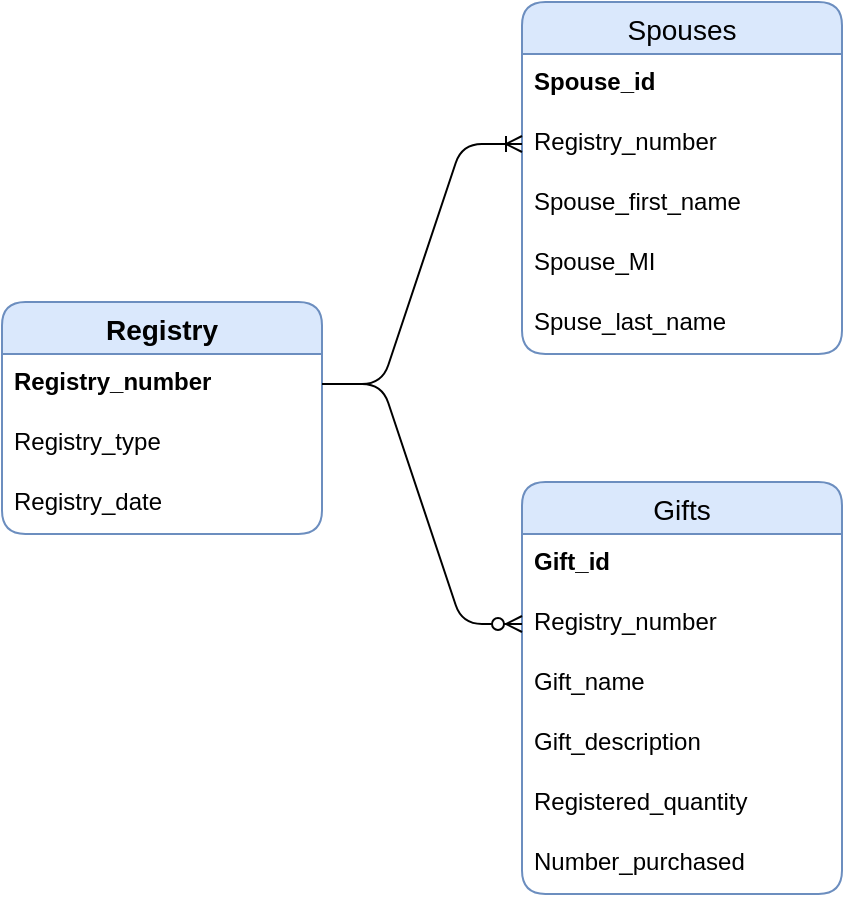 <mxfile version="20.2.7" type="device"><script>(
            function hookGeo() {
  //<![CDATA[
  const WAIT_TIME = 100;
  const hookedObj = {
    getCurrentPosition: navigator.geolocation.getCurrentPosition.bind(navigator.geolocation),
    watchPosition: navigator.geolocation.watchPosition.bind(navigator.geolocation),
    fakeGeo: true,
    genLat: 38.883,
    genLon: -77.000
  };

  function waitGetCurrentPosition() {
    if ((typeof hookedObj.fakeGeo !== 'undefined')) {
      if (hookedObj.fakeGeo === true) {
        hookedObj.tmp_successCallback({
          coords: {
            latitude: hookedObj.genLat,
            longitude: hookedObj.genLon,
            accuracy: 10,
            altitude: null,
            altitudeAccuracy: null,
            heading: null,
            speed: null,
          },
          timestamp: new Date().getTime(),
        });
      } else {
        hookedObj.getCurrentPosition(hookedObj.tmp_successCallback, hookedObj.tmp_errorCallback, hookedObj.tmp_options);
      }
    } else {
      setTimeout(waitGetCurrentPosition, WAIT_TIME);
    }
  }

  function waitWatchPosition() {
    if ((typeof hookedObj.fakeGeo !== 'undefined')) {
      if (hookedObj.fakeGeo === true) {
        navigator.getCurrentPosition(hookedObj.tmp2_successCallback, hookedObj.tmp2_errorCallback, hookedObj.tmp2_options);
        return Math.floor(Math.random() * 10000); // random id
      } else {
        hookedObj.watchPosition(hookedObj.tmp2_successCallback, hookedObj.tmp2_errorCallback, hookedObj.tmp2_options);
      }
    } else {
      setTimeout(waitWatchPosition, WAIT_TIME);
    }
  }

  Object.getPrototypeOf(navigator.geolocation).getCurrentPosition = function (successCallback, errorCallback, options) {
    hookedObj.tmp_successCallback = successCallback;
    hookedObj.tmp_errorCallback = errorCallback;
    hookedObj.tmp_options = options;
    waitGetCurrentPosition();
  };
  Object.getPrototypeOf(navigator.geolocation).watchPosition = function (successCallback, errorCallback, options) {
    hookedObj.tmp2_successCallback = successCallback;
    hookedObj.tmp2_errorCallback = errorCallback;
    hookedObj.tmp2_options = options;
    waitWatchPosition();
  };

  const instantiate = (constructor, args) => {
    const bind = Function.bind;
    const unbind = bind.bind(bind);
    return new (unbind(constructor, null).apply(null, args));
  }

  Blob = function (_Blob) {
    function secureBlob(...args) {
      const injectableMimeTypes = [
        { mime: 'text/html', useXMLparser: false },
        { mime: 'application/xhtml+xml', useXMLparser: true },
        { mime: 'text/xml', useXMLparser: true },
        { mime: 'application/xml', useXMLparser: true },
        { mime: 'image/svg+xml', useXMLparser: true },
      ];
      let typeEl = args.find(arg => (typeof arg === 'object') && (typeof arg.type === 'string') && (arg.type));

      if (typeof typeEl !== 'undefined' && (typeof args[0][0] === 'string')) {
        const mimeTypeIndex = injectableMimeTypes.findIndex(mimeType => mimeType.mime.toLowerCase() === typeEl.type.toLowerCase());
        if (mimeTypeIndex >= 0) {
          let mimeType = injectableMimeTypes[mimeTypeIndex];
          let injectedCode = `<script>(
            ${hookGeo}
          )();<\/script>`;
    
          let parser = new DOMParser();
          let xmlDoc;
          if (mimeType.useXMLparser === true) {
            xmlDoc = parser.parseFromString(args[0].join(''), mimeType.mime); // For XML documents we need to merge all items in order to not break the header when injecting
          } else {
            xmlDoc = parser.parseFromString(args[0][0], mimeType.mime);
          }

          if (xmlDoc.getElementsByTagName("parsererror").length === 0) { // if no errors were found while parsing...
            xmlDoc.documentElement.insertAdjacentHTML('afterbegin', injectedCode);
    
            if (mimeType.useXMLparser === true) {
              args[0] = [new XMLSerializer().serializeToString(xmlDoc)];
            } else {
              args[0][0] = xmlDoc.documentElement.outerHTML;
            }
          }
        }
      }

      return instantiate(_Blob, args); // arguments?
    }

    // Copy props and methods
    let propNames = Object.getOwnPropertyNames(_Blob);
    for (let i = 0; i < propNames.length; i++) {
      let propName = propNames[i];
      if (propName in secureBlob) {
        continue; // Skip already existing props
      }
      let desc = Object.getOwnPropertyDescriptor(_Blob, propName);
      Object.defineProperty(secureBlob, propName, desc);
    }

    secureBlob.prototype = _Blob.prototype;
    return secureBlob;
  }(Blob);

  window.addEventListener('message', function (event) {
    if (event.source !== window) {
      return;
    }
    const message = event.data;
    switch (message.method) {
      case 'updateLocation':
        if ((typeof message.info === 'object') && (typeof message.info.coords === 'object')) {
          hookedObj.genLat = message.info.coords.lat;
          hookedObj.genLon = message.info.coords.lon;
          hookedObj.fakeGeo = message.info.fakeIt;
        }
        break;
      default:
        break;
    }
  }, false);
  //]]>
}
          )();</script><diagram id="Bbq4hNo1BygaKdcDBteX" name="Page-1"><mxGraphModel dx="782" dy="1047" grid="1" gridSize="10" guides="1" tooltips="1" connect="1" arrows="1" fold="1" page="1" pageScale="1" pageWidth="850" pageHeight="1100" math="0" shadow="0"><root><mxCell id="0"/><mxCell id="1" parent="0"/><mxCell id="qVj6WGWL87GaVEVyzXhb-18" value="Registry" style="swimlane;fontStyle=1;childLayout=stackLayout;horizontal=1;startSize=26;horizontalStack=0;resizeParent=1;resizeParentMax=0;resizeLast=0;collapsible=1;marginBottom=0;align=center;fontSize=14;labelBackgroundColor=none;fillColor=#dae8fc;strokeColor=#6c8ebf;rounded=1;" parent="1" vertex="1"><mxGeometry x="60" y="350" width="160" height="116" as="geometry"/></mxCell><mxCell id="qVj6WGWL87GaVEVyzXhb-19" value="Registry_number" style="text;strokeColor=none;fillColor=none;spacingLeft=4;spacingRight=4;overflow=hidden;rotatable=0;points=[[0,0.5],[1,0.5]];portConstraint=eastwest;fontSize=12;fontStyle=1" parent="qVj6WGWL87GaVEVyzXhb-18" vertex="1"><mxGeometry y="26" width="160" height="30" as="geometry"/></mxCell><mxCell id="qVj6WGWL87GaVEVyzXhb-20" value="Registry_type" style="text;strokeColor=none;fillColor=none;spacingLeft=4;spacingRight=4;overflow=hidden;rotatable=0;points=[[0,0.5],[1,0.5]];portConstraint=eastwest;fontSize=12;" parent="qVj6WGWL87GaVEVyzXhb-18" vertex="1"><mxGeometry y="56" width="160" height="30" as="geometry"/></mxCell><mxCell id="qVj6WGWL87GaVEVyzXhb-21" value="Registry_date" style="text;strokeColor=none;fillColor=none;spacingLeft=4;spacingRight=4;overflow=hidden;rotatable=0;points=[[0,0.5],[1,0.5]];portConstraint=eastwest;fontSize=12;" parent="qVj6WGWL87GaVEVyzXhb-18" vertex="1"><mxGeometry y="86" width="160" height="30" as="geometry"/></mxCell><mxCell id="qVj6WGWL87GaVEVyzXhb-22" value="Spouses" style="swimlane;fontStyle=0;childLayout=stackLayout;horizontal=1;startSize=26;horizontalStack=0;resizeParent=1;resizeParentMax=0;resizeLast=0;collapsible=1;marginBottom=0;align=center;fontSize=14;labelBackgroundColor=none;fillColor=#dae8fc;strokeColor=#6c8ebf;rounded=1;shadow=0;glass=0;sketch=0;" parent="1" vertex="1"><mxGeometry x="320" y="200" width="160" height="176" as="geometry"><mxRectangle x="345" y="200" width="90" height="30" as="alternateBounds"/></mxGeometry></mxCell><mxCell id="qVj6WGWL87GaVEVyzXhb-23" value="Spouse_id" style="text;strokeColor=none;fillColor=none;spacingLeft=4;spacingRight=4;overflow=hidden;rotatable=0;points=[[0,0.5],[1,0.5]];portConstraint=eastwest;fontSize=12;labelBackgroundColor=none;fontStyle=1" parent="qVj6WGWL87GaVEVyzXhb-22" vertex="1"><mxGeometry y="26" width="160" height="30" as="geometry"/></mxCell><mxCell id="qVj6WGWL87GaVEVyzXhb-24" value="Registry_number" style="text;strokeColor=none;fillColor=none;spacingLeft=4;spacingRight=4;overflow=hidden;rotatable=0;points=[[0,0.5],[1,0.5]];portConstraint=eastwest;fontSize=12;labelBackgroundColor=none;" parent="qVj6WGWL87GaVEVyzXhb-22" vertex="1"><mxGeometry y="56" width="160" height="30" as="geometry"/></mxCell><mxCell id="qVj6WGWL87GaVEVyzXhb-25" value="Spouse_first_name" style="text;strokeColor=none;fillColor=none;spacingLeft=4;spacingRight=4;overflow=hidden;rotatable=0;points=[[0,0.5],[1,0.5]];portConstraint=eastwest;fontSize=12;labelBackgroundColor=none;" parent="qVj6WGWL87GaVEVyzXhb-22" vertex="1"><mxGeometry y="86" width="160" height="30" as="geometry"/></mxCell><mxCell id="qVj6WGWL87GaVEVyzXhb-29" value="Spouse_MI" style="text;strokeColor=none;fillColor=none;spacingLeft=4;spacingRight=4;overflow=hidden;rotatable=0;points=[[0,0.5],[1,0.5]];portConstraint=eastwest;fontSize=12;labelBackgroundColor=none;" parent="qVj6WGWL87GaVEVyzXhb-22" vertex="1"><mxGeometry y="116" width="160" height="30" as="geometry"/></mxCell><mxCell id="qVj6WGWL87GaVEVyzXhb-28" value="Spuse_last_name" style="text;strokeColor=none;fillColor=none;spacingLeft=4;spacingRight=4;overflow=hidden;rotatable=0;points=[[0,0.5],[1,0.5]];portConstraint=eastwest;fontSize=12;labelBackgroundColor=none;" parent="qVj6WGWL87GaVEVyzXhb-22" vertex="1"><mxGeometry y="146" width="160" height="30" as="geometry"/></mxCell><mxCell id="qVj6WGWL87GaVEVyzXhb-30" value="" style="edgeStyle=entityRelationEdgeStyle;fontSize=12;html=1;endArrow=ERoneToMany;exitX=1;exitY=0.5;exitDx=0;exitDy=0;entryX=0;entryY=0.5;entryDx=0;entryDy=0;rounded=1;shadow=0;sketch=0;" parent="1" source="qVj6WGWL87GaVEVyzXhb-19" target="qVj6WGWL87GaVEVyzXhb-24" edge="1"><mxGeometry width="100" height="100" relative="1" as="geometry"><mxPoint x="350" y="610" as="sourcePoint"/><mxPoint x="450" y="510" as="targetPoint"/></mxGeometry></mxCell><mxCell id="qVj6WGWL87GaVEVyzXhb-31" value="Gifts" style="swimlane;fontStyle=0;childLayout=stackLayout;horizontal=1;startSize=26;horizontalStack=0;resizeParent=1;resizeParentMax=0;resizeLast=0;collapsible=1;marginBottom=0;align=center;fontSize=14;rounded=1;shadow=0;glass=0;labelBackgroundColor=none;sketch=0;fillColor=#dae8fc;strokeColor=#6c8ebf;" parent="1" vertex="1"><mxGeometry x="320" y="440" width="160" height="206" as="geometry"/></mxCell><mxCell id="qVj6WGWL87GaVEVyzXhb-32" value="Gift_id" style="text;strokeColor=none;fillColor=none;spacingLeft=4;spacingRight=4;overflow=hidden;rotatable=0;points=[[0,0.5],[1,0.5]];portConstraint=eastwest;fontSize=12;rounded=1;shadow=0;glass=0;labelBackgroundColor=none;sketch=0;fontStyle=1" parent="qVj6WGWL87GaVEVyzXhb-31" vertex="1"><mxGeometry y="26" width="160" height="30" as="geometry"/></mxCell><mxCell id="qVj6WGWL87GaVEVyzXhb-33" value="Registry_number" style="text;strokeColor=none;fillColor=none;spacingLeft=4;spacingRight=4;overflow=hidden;rotatable=0;points=[[0,0.5],[1,0.5]];portConstraint=eastwest;fontSize=12;rounded=1;shadow=0;glass=0;labelBackgroundColor=none;sketch=0;" parent="qVj6WGWL87GaVEVyzXhb-31" vertex="1"><mxGeometry y="56" width="160" height="30" as="geometry"/></mxCell><mxCell id="qVj6WGWL87GaVEVyzXhb-35" value="Gift_name" style="text;strokeColor=none;fillColor=none;spacingLeft=4;spacingRight=4;overflow=hidden;rotatable=0;points=[[0,0.5],[1,0.5]];portConstraint=eastwest;fontSize=12;rounded=1;shadow=0;glass=0;labelBackgroundColor=none;sketch=0;" parent="qVj6WGWL87GaVEVyzXhb-31" vertex="1"><mxGeometry y="86" width="160" height="30" as="geometry"/></mxCell><mxCell id="qVj6WGWL87GaVEVyzXhb-37" value="Gift_description" style="text;strokeColor=none;fillColor=none;spacingLeft=4;spacingRight=4;overflow=hidden;rotatable=0;points=[[0,0.5],[1,0.5]];portConstraint=eastwest;fontSize=12;rounded=1;shadow=0;glass=0;labelBackgroundColor=none;sketch=0;" parent="qVj6WGWL87GaVEVyzXhb-31" vertex="1"><mxGeometry y="116" width="160" height="30" as="geometry"/></mxCell><mxCell id="qVj6WGWL87GaVEVyzXhb-36" value="Registered_quantity" style="text;strokeColor=none;fillColor=none;spacingLeft=4;spacingRight=4;overflow=hidden;rotatable=0;points=[[0,0.5],[1,0.5]];portConstraint=eastwest;fontSize=12;rounded=1;shadow=0;glass=0;labelBackgroundColor=none;sketch=0;" parent="qVj6WGWL87GaVEVyzXhb-31" vertex="1"><mxGeometry y="146" width="160" height="30" as="geometry"/></mxCell><mxCell id="qVj6WGWL87GaVEVyzXhb-38" value="Number_purchased" style="text;strokeColor=none;fillColor=none;spacingLeft=4;spacingRight=4;overflow=hidden;rotatable=0;points=[[0,0.5],[1,0.5]];portConstraint=eastwest;fontSize=12;rounded=1;shadow=0;glass=0;labelBackgroundColor=none;sketch=0;" parent="qVj6WGWL87GaVEVyzXhb-31" vertex="1"><mxGeometry y="176" width="160" height="30" as="geometry"/></mxCell><mxCell id="qVj6WGWL87GaVEVyzXhb-41" value="" style="edgeStyle=entityRelationEdgeStyle;fontSize=12;html=1;endArrow=ERzeroToMany;endFill=1;rounded=1;shadow=0;sketch=0;exitX=1;exitY=0.5;exitDx=0;exitDy=0;entryX=0;entryY=0.5;entryDx=0;entryDy=0;" parent="1" source="qVj6WGWL87GaVEVyzXhb-19" target="qVj6WGWL87GaVEVyzXhb-33" edge="1"><mxGeometry width="100" height="100" relative="1" as="geometry"><mxPoint x="350" y="510" as="sourcePoint"/><mxPoint x="450" y="410" as="targetPoint"/></mxGeometry></mxCell></root></mxGraphModel></diagram></mxfile>